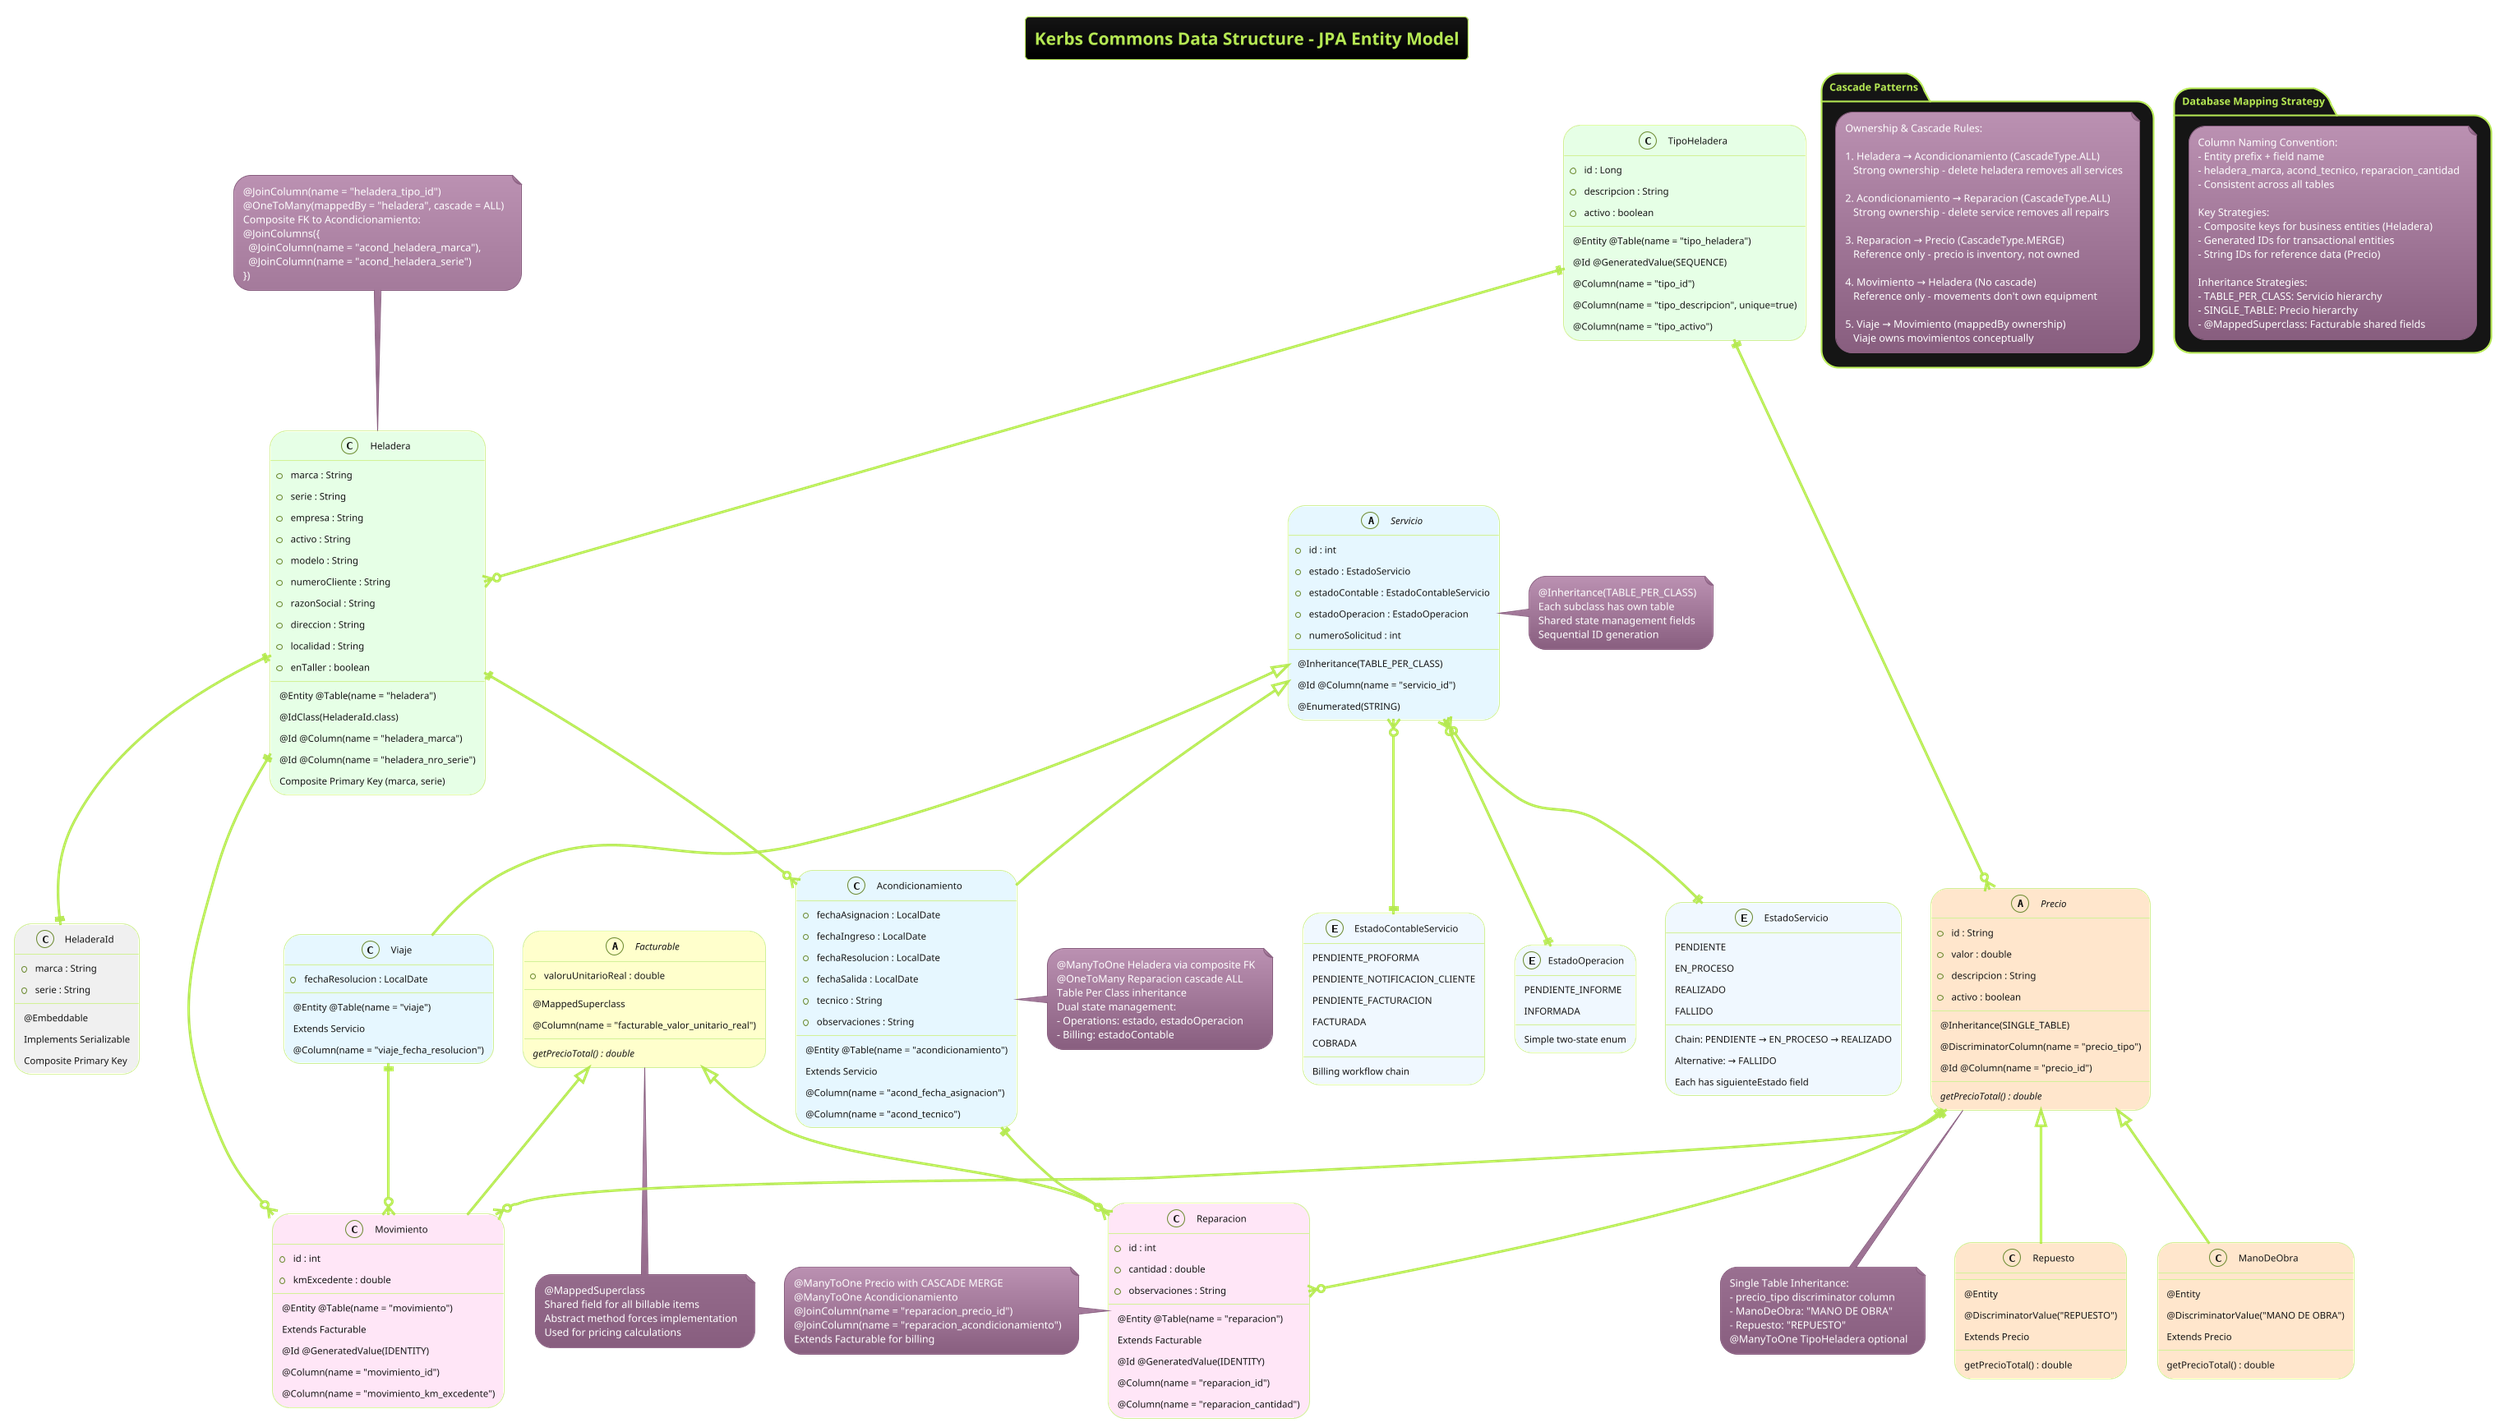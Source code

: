 @startuml Kerbs Commons - Entity Relationship Diagram
!theme hacker
title Kerbs Commons Data Structure - JPA Entity Model

' ====================
' ABSTRACT CLASSES & SUPERCLASSES
' ====================

abstract class "Facturable" as Facturable #FFFFCC {
  + valoruUnitarioReal : double
  --
  @MappedSuperclass
  @Column(name = "facturable_valor_unitario_real")
  --
  {abstract} getPrecioTotal() : double
}

abstract class "Servicio" as Servicio #E6F7FF {
  + id : int
  + estado : EstadoServicio
  + estadoContable : EstadoContableServicio
  + estadoOperacion : EstadoOperacion
  + numeroSolicitud : int
  --
  @Inheritance(TABLE_PER_CLASS)
  @Id @Column(name = "servicio_id")
  @Enumerated(STRING)
}

abstract class "Precio" as Precio #FFE6CC {
  + id : String
  + valor : double
  + descripcion : String
  + activo : boolean
  --
  @Inheritance(SINGLE_TABLE)
  @DiscriminatorColumn(name = "precio_tipo")
  @Id @Column(name = "precio_id")
  --
  {abstract} getPrecioTotal() : double
}

' ====================
' COMPOSITE KEY CLASSES
' ====================

class "HeladeraId" as HeladeraId #F0F0F0 {
  + marca : String
  + serie : String
  --
  @Embeddable
  Implements Serializable
  Composite Primary Key
}

' ====================
' CONCRETE ENTITIES
' ====================

class "TipoHeladera" as TipoHeladera #E6FFE6 {
  + id : Long
  + descripcion : String
  + activo : boolean
  --
  @Entity @Table(name = "tipo_heladera")
  @Id @GeneratedValue(SEQUENCE)
  @Column(name = "tipo_id")
  @Column(name = "tipo_descripcion", unique=true)
  @Column(name = "tipo_activo")
}

class "Heladera" as Heladera #E6FFE6 {
  + marca : String
  + serie : String
  + empresa : String
  + activo : String
  + modelo : String
  + numeroCliente : String
  + razonSocial : String
  + direccion : String
  + localidad : String
  + enTaller : boolean
  --
  @Entity @Table(name = "heladera")
  @IdClass(HeladeraId.class)
  @Id @Column(name = "heladera_marca")
  @Id @Column(name = "heladera_nro_serie")
  Composite Primary Key (marca, serie)
}

class "Acondicionamiento" as Acondicionamiento #E6F7FF {
  + fechaAsignacion : LocalDate
  + fechaIngreso : LocalDate
  + fechaResolucion : LocalDate
  + fechaSalida : LocalDate
  + tecnico : String
  + observaciones : String
  --
  @Entity @Table(name = "acondicionamiento")
  Extends Servicio
  @Column(name = "acond_fecha_asignacion")
  @Column(name = "acond_tecnico")
}

class "Viaje" as Viaje #E6F7FF {
  + fechaResolucion : LocalDate
  --
  @Entity @Table(name = "viaje")
  Extends Servicio
  @Column(name = "viaje_fecha_resolucion")
}

class "Reparacion" as Reparacion #FFE6F7 {
  + id : int
  + cantidad : double
  + observaciones : String
  --
  @Entity @Table(name = "reparacion")
  Extends Facturable
  @Id @GeneratedValue(IDENTITY)
  @Column(name = "reparacion_id")
  @Column(name = "reparacion_cantidad")
}

class "Movimiento" as Movimiento #FFE6F7 {
  + id : int
  + kmExcedente : double
  --
  @Entity @Table(name = "movimiento")
  Extends Facturable
  @Id @GeneratedValue(IDENTITY)
  @Column(name = "movimiento_id")
  @Column(name = "movimiento_km_excedente")
}

class "ManoDeObra" as ManoDeObra #FFE6CC {
  --
  @Entity
  @DiscriminatorValue("MANO DE OBRA")
  Extends Precio
  --
  getPrecioTotal() : double
}

class "Repuesto" as Repuesto #FFE6CC {
  --
  @Entity
  @DiscriminatorValue("REPUESTO")
  Extends Precio
  --
  getPrecioTotal() : double
}

' ====================
' ENUMS
' ====================

enum EstadoServicio #F0F8FF {
  PENDIENTE
  EN_PROCESO
  REALIZADO
  FALLIDO
  --
  Chain: PENDIENTE → EN_PROCESO → REALIZADO
  Alternative: → FALLIDO
  Each has siguienteEstado field
}

enum EstadoContableServicio #F0F8FF {
  PENDIENTE_PROFORMA
  PENDIENTE_NOTIFICACION_CLIENTE
  PENDIENTE_FACTURACION
  FACTURADA
  COBRADA
  --
  Billing workflow chain
}

enum EstadoOperacion #F0F8FF {
  PENDIENTE_INFORME
  INFORMADA
  --
  Simple two-state enum
}

' ====================
' INHERITANCE RELATIONSHIPS
' ====================

Facturable <|-- Reparacion
Facturable <|-- Movimiento
Servicio <|-- Acondicionamiento
Servicio <|-- Viaje
Precio <|-- ManoDeObra
Precio <|-- Repuesto

' ====================
' ENTITY RELATIONSHIPS
' ====================

' Heladera relationships
TipoHeladera ||--o{ Heladera : "tipo"
Heladera ||--o{ Acondicionamiento : "heladera"
Heladera ||--o{ Movimiento : "heladera"

' Precio relationships
TipoHeladera ||--o{ Precio : "tipoHeladera"
Precio ||--o{ Reparacion : "precio"
Precio ||--o{ Movimiento : "precio (inventario)"

' Service relationships
Acondicionamiento ||--o{ Reparacion : "acondicionamiento"
Viaje ||--o{ Movimiento : "viaje"

' Composite key relationship
Heladera ||--|| HeladeraId : "uses composite key"

' Enum relationships
Servicio }o--|| EstadoServicio : "estado"
Servicio }o--|| EstadoContableServicio : "estadoContable"
Servicio }o--|| EstadoOperacion : "estadoOperacion"

' ====================
' DETAILED ANNOTATIONS
' ====================

note top of Heladera
@JoinColumn(name = "heladera_tipo_id")
@OneToMany(mappedBy = "heladera", cascade = ALL)
Composite FK to Acondicionamiento:
@JoinColumns({
  @JoinColumn(name = "acond_heladera_marca"),
  @JoinColumn(name = "acond_heladera_serie")
})
end note

note bottom of Precio
Single Table Inheritance:
- precio_tipo discriminator column
- ManoDeObra: "MANO DE OBRA"
- Repuesto: "REPUESTO"
@ManyToOne TipoHeladera optional
end note

note right of Acondicionamiento
@ManyToOne Heladera via composite FK
@OneToMany Reparacion cascade ALL
Table Per Class inheritance
Dual state management:
- Operations: estado, estadoOperacion
- Billing: estadoContable
end note

note left of Reparacion
@ManyToOne Precio with CASCADE MERGE
@ManyToOne Acondicionamiento
@JoinColumn(name = "reparacion_precio_id")
@JoinColumn(name = "reparacion_acondicionamiento")
Extends Facturable for billing
end note

note bottom of Facturable
@MappedSuperclass
Shared field for all billable items
Abstract method forces implementation
Used for pricing calculations
end note

note right of Servicio
@Inheritance(TABLE_PER_CLASS)
Each subclass has own table
Shared state management fields
Sequential ID generation
end note

' ====================
' CASCADE PATTERNS
' ====================

package "Cascade Patterns" {
  note as CascadeInfo
  Ownership & Cascade Rules:
  
  1. Heladera → Acondicionamiento (CascadeType.ALL)
     Strong ownership - delete heladera removes all services
     
  2. Acondicionamiento → Reparacion (CascadeType.ALL)
     Strong ownership - delete service removes all repairs
     
  3. Reparacion → Precio (CascadeType.MERGE)
     Reference only - precio is inventory, not owned
     
  4. Movimiento → Heladera (No cascade)
     Reference only - movements don't own equipment
     
  5. Viaje → Movimiento (mappedBy ownership)
     Viaje owns movimientos conceptually
  end note
}

' ====================
' DATABASE MAPPING STRATEGY
' ====================

package "Database Mapping Strategy" {
  note as MappingInfo
  Column Naming Convention:
  - Entity prefix + field name
  - heladera_marca, acond_tecnico, reparacion_cantidad
  - Consistent across all tables
  
  Key Strategies:
  - Composite keys for business entities (Heladera)
  - Generated IDs for transactional entities
  - String IDs for reference data (Precio)
  
  Inheritance Strategies:
  - TABLE_PER_CLASS: Servicio hierarchy
  - SINGLE_TABLE: Precio hierarchy
  - @MappedSuperclass: Facturable shared fields
  end note
}

@enduml
